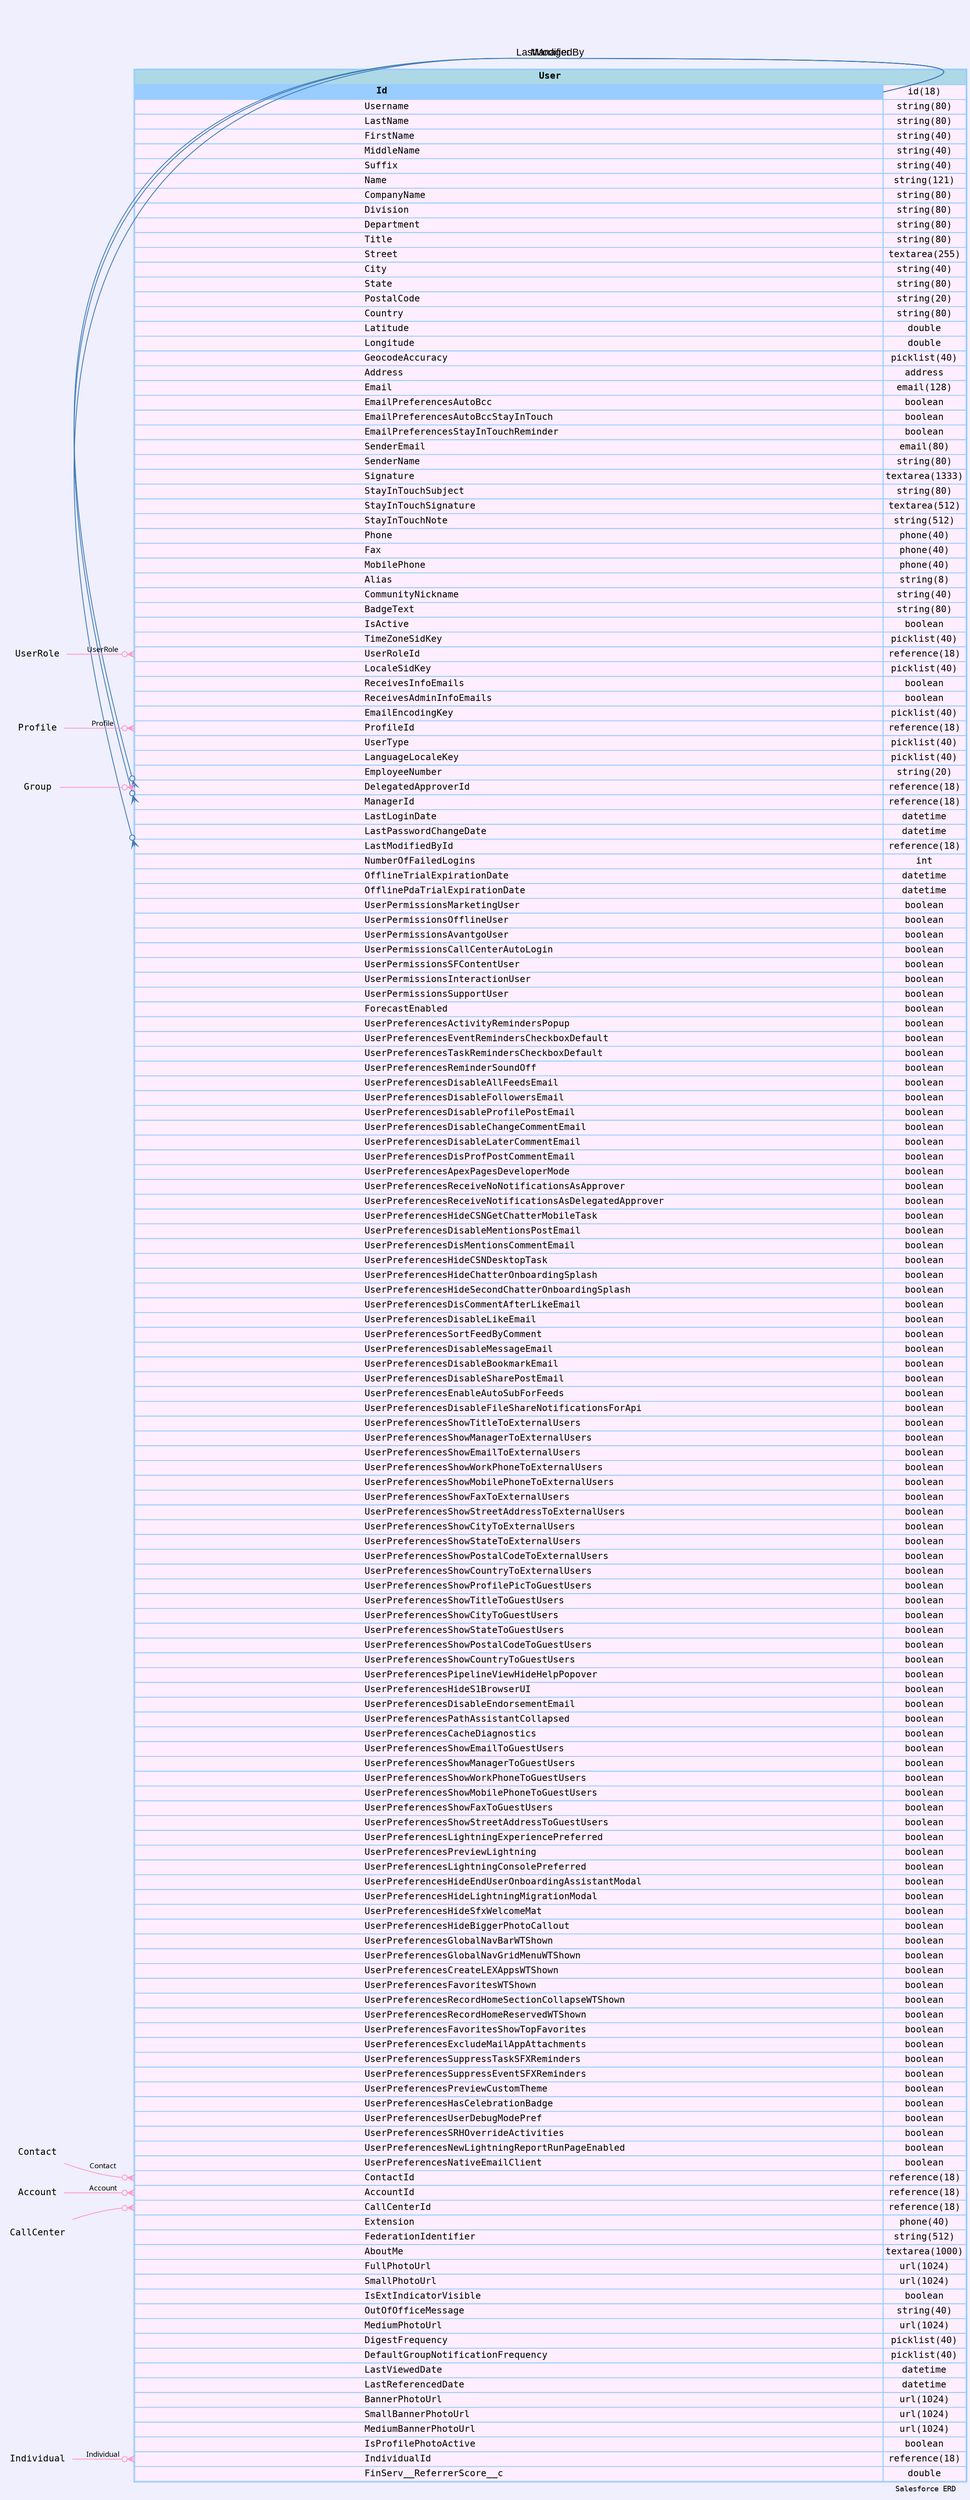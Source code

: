 
        digraph "Salesforce+ ERD" {  
            graph [  
              rankdir="RL"  
              bgcolor="#efeffd"  
              label="Salesforce ERD "  
              labeljust="r"  
              nodesep="0.18"  
              ranksep="0.46"        
              fontname="Courier"  
              fontsize="9"  
            ];  
            node [  
              fontname="Courier"  
              fontsize="11"  
              shape="plaintext"  
              color="#99ccff"  
            ];  
            edge [ arrowsize="0.8"   ];
        
            User [shape=none, margin=0, label=<
                <table border="1" cellborder="1" cellspacing="0" bgcolor="#ffeeff" >   
                  <tr><td colspan="3" bgcolor="lightblue"><b>User</b></td></tr>
             <tr>
                                        <td  bgcolor="#99ccff" port="Id" align="left">
                                           <b>Id</b>
                                        </td><td>id(18)</td></tr> <tr>
                                         <td port="Username" align="left">
                                         Username
                                       </td><td>string(80)</td></tr> <tr>
                                         <td port="LastName" align="left">
                                         LastName
                                       </td><td>string(80)</td></tr> <tr>
                                         <td port="FirstName" align="left">
                                         FirstName
                                       </td><td>string(40)</td></tr> <tr>
                                         <td port="MiddleName" align="left">
                                         MiddleName
                                       </td><td>string(40)</td></tr> <tr>
                                         <td port="Suffix" align="left">
                                         Suffix
                                       </td><td>string(40)</td></tr> <tr>
                                         <td port="Name" align="left">
                                         Name
                                       </td><td>string(121)</td></tr> <tr>
                                         <td port="CompanyName" align="left">
                                         CompanyName
                                       </td><td>string(80)</td></tr> <tr>
                                         <td port="Division" align="left">
                                         Division
                                       </td><td>string(80)</td></tr> <tr>
                                         <td port="Department" align="left">
                                         Department
                                       </td><td>string(80)</td></tr> <tr>
                                         <td port="Title" align="left">
                                         Title
                                       </td><td>string(80)</td></tr> <tr>
                                         <td port="Street" align="left">
                                         Street
                                       </td><td>textarea(255)</td></tr> <tr>
                                         <td port="City" align="left">
                                         City
                                       </td><td>string(40)</td></tr> <tr>
                                         <td port="State" align="left">
                                         State
                                       </td><td>string(80)</td></tr> <tr>
                                         <td port="PostalCode" align="left">
                                         PostalCode
                                       </td><td>string(20)</td></tr> <tr>
                                         <td port="Country" align="left">
                                         Country
                                       </td><td>string(80)</td></tr> <tr>
                                         <td port="Latitude" align="left">
                                         Latitude
                                       </td><td>double</td></tr> <tr>
                                         <td port="Longitude" align="left">
                                         Longitude
                                       </td><td>double</td></tr> <tr>
                                         <td port="GeocodeAccuracy" align="left">
                                         GeocodeAccuracy
                                       </td><td>picklist(40)</td></tr> <tr>
                                         <td port="Address" align="left">
                                         Address
                                       </td><td>address</td></tr> <tr>
                                         <td port="Email" align="left">
                                         Email
                                       </td><td>email(128)</td></tr> <tr>
                                         <td port="EmailPreferencesAutoBcc" align="left">
                                         EmailPreferencesAutoBcc
                                       </td><td>boolean</td></tr> <tr>
                                         <td port="EmailPreferencesAutoBccStayInTouch" align="left">
                                         EmailPreferencesAutoBccStayInTouch
                                       </td><td>boolean</td></tr> <tr>
                                         <td port="EmailPreferencesStayInTouchReminder" align="left">
                                         EmailPreferencesStayInTouchReminder
                                       </td><td>boolean</td></tr> <tr>
                                         <td port="SenderEmail" align="left">
                                         SenderEmail
                                       </td><td>email(80)</td></tr> <tr>
                                         <td port="SenderName" align="left">
                                         SenderName
                                       </td><td>string(80)</td></tr> <tr>
                                         <td port="Signature" align="left">
                                         Signature
                                       </td><td>textarea(1333)</td></tr> <tr>
                                         <td port="StayInTouchSubject" align="left">
                                         StayInTouchSubject
                                       </td><td>string(80)</td></tr> <tr>
                                         <td port="StayInTouchSignature" align="left">
                                         StayInTouchSignature
                                       </td><td>textarea(512)</td></tr> <tr>
                                         <td port="StayInTouchNote" align="left">
                                         StayInTouchNote
                                       </td><td>string(512)</td></tr> <tr>
                                         <td port="Phone" align="left">
                                         Phone
                                       </td><td>phone(40)</td></tr> <tr>
                                         <td port="Fax" align="left">
                                         Fax
                                       </td><td>phone(40)</td></tr> <tr>
                                         <td port="MobilePhone" align="left">
                                         MobilePhone
                                       </td><td>phone(40)</td></tr> <tr>
                                         <td port="Alias" align="left">
                                         Alias
                                       </td><td>string(8)</td></tr> <tr>
                                         <td port="CommunityNickname" align="left">
                                         CommunityNickname
                                       </td><td>string(40)</td></tr> <tr>
                                         <td port="BadgeText" align="left">
                                         BadgeText
                                       </td><td>string(80)</td></tr> <tr>
                                         <td port="IsActive" align="left">
                                         IsActive
                                       </td><td>boolean</td></tr> <tr>
                                         <td port="TimeZoneSidKey" align="left">
                                         TimeZoneSidKey
                                       </td><td>picklist(40)</td></tr> <tr>
                                         <td port="UserRoleId" align="left">
                                         UserRoleId
                                       </td><td>reference(18)</td></tr> <tr>
                                         <td port="LocaleSidKey" align="left">
                                         LocaleSidKey
                                       </td><td>picklist(40)</td></tr> <tr>
                                         <td port="ReceivesInfoEmails" align="left">
                                         ReceivesInfoEmails
                                       </td><td>boolean</td></tr> <tr>
                                         <td port="ReceivesAdminInfoEmails" align="left">
                                         ReceivesAdminInfoEmails
                                       </td><td>boolean</td></tr> <tr>
                                         <td port="EmailEncodingKey" align="left">
                                         EmailEncodingKey
                                       </td><td>picklist(40)</td></tr> <tr>
                                         <td port="ProfileId" align="left">
                                         ProfileId
                                       </td><td>reference(18)</td></tr> <tr>
                                         <td port="UserType" align="left">
                                         UserType
                                       </td><td>picklist(40)</td></tr> <tr>
                                         <td port="LanguageLocaleKey" align="left">
                                         LanguageLocaleKey
                                       </td><td>picklist(40)</td></tr> <tr>
                                         <td port="EmployeeNumber" align="left">
                                         EmployeeNumber
                                       </td><td>string(20)</td></tr> <tr>
                                         <td port="DelegatedApproverId" align="left">
                                         DelegatedApproverId
                                       </td><td>reference(18)</td></tr> <tr>
                                         <td port="ManagerId" align="left">
                                         ManagerId
                                       </td><td>reference(18)</td></tr> <tr>
                                         <td port="LastLoginDate" align="left">
                                         LastLoginDate
                                       </td><td>datetime</td></tr> <tr>
                                         <td port="LastPasswordChangeDate" align="left">
                                         LastPasswordChangeDate
                                       </td><td>datetime</td></tr> <tr>
                                         <td port="LastModifiedById" align="left">
                                         LastModifiedById
                                       </td><td>reference(18)</td></tr> <tr>
                                         <td port="NumberOfFailedLogins" align="left">
                                         NumberOfFailedLogins
                                       </td><td>int</td></tr> <tr>
                                         <td port="OfflineTrialExpirationDate" align="left">
                                         OfflineTrialExpirationDate
                                       </td><td>datetime</td></tr> <tr>
                                         <td port="OfflinePdaTrialExpirationDate" align="left">
                                         OfflinePdaTrialExpirationDate
                                       </td><td>datetime</td></tr> <tr>
                                         <td port="UserPermissionsMarketingUser" align="left">
                                         UserPermissionsMarketingUser
                                       </td><td>boolean</td></tr> <tr>
                                         <td port="UserPermissionsOfflineUser" align="left">
                                         UserPermissionsOfflineUser
                                       </td><td>boolean</td></tr> <tr>
                                         <td port="UserPermissionsAvantgoUser" align="left">
                                         UserPermissionsAvantgoUser
                                       </td><td>boolean</td></tr> <tr>
                                         <td port="UserPermissionsCallCenterAutoLogin" align="left">
                                         UserPermissionsCallCenterAutoLogin
                                       </td><td>boolean</td></tr> <tr>
                                         <td port="UserPermissionsSFContentUser" align="left">
                                         UserPermissionsSFContentUser
                                       </td><td>boolean</td></tr> <tr>
                                         <td port="UserPermissionsInteractionUser" align="left">
                                         UserPermissionsInteractionUser
                                       </td><td>boolean</td></tr> <tr>
                                         <td port="UserPermissionsSupportUser" align="left">
                                         UserPermissionsSupportUser
                                       </td><td>boolean</td></tr> <tr>
                                         <td port="ForecastEnabled" align="left">
                                         ForecastEnabled
                                       </td><td>boolean</td></tr> <tr>
                                         <td port="UserPreferencesActivityRemindersPopup" align="left">
                                         UserPreferencesActivityRemindersPopup
                                       </td><td>boolean</td></tr> <tr>
                                         <td port="UserPreferencesEventRemindersCheckboxDefault" align="left">
                                         UserPreferencesEventRemindersCheckboxDefault
                                       </td><td>boolean</td></tr> <tr>
                                         <td port="UserPreferencesTaskRemindersCheckboxDefault" align="left">
                                         UserPreferencesTaskRemindersCheckboxDefault
                                       </td><td>boolean</td></tr> <tr>
                                         <td port="UserPreferencesReminderSoundOff" align="left">
                                         UserPreferencesReminderSoundOff
                                       </td><td>boolean</td></tr> <tr>
                                         <td port="UserPreferencesDisableAllFeedsEmail" align="left">
                                         UserPreferencesDisableAllFeedsEmail
                                       </td><td>boolean</td></tr> <tr>
                                         <td port="UserPreferencesDisableFollowersEmail" align="left">
                                         UserPreferencesDisableFollowersEmail
                                       </td><td>boolean</td></tr> <tr>
                                         <td port="UserPreferencesDisableProfilePostEmail" align="left">
                                         UserPreferencesDisableProfilePostEmail
                                       </td><td>boolean</td></tr> <tr>
                                         <td port="UserPreferencesDisableChangeCommentEmail" align="left">
                                         UserPreferencesDisableChangeCommentEmail
                                       </td><td>boolean</td></tr> <tr>
                                         <td port="UserPreferencesDisableLaterCommentEmail" align="left">
                                         UserPreferencesDisableLaterCommentEmail
                                       </td><td>boolean</td></tr> <tr>
                                         <td port="UserPreferencesDisProfPostCommentEmail" align="left">
                                         UserPreferencesDisProfPostCommentEmail
                                       </td><td>boolean</td></tr> <tr>
                                         <td port="UserPreferencesApexPagesDeveloperMode" align="left">
                                         UserPreferencesApexPagesDeveloperMode
                                       </td><td>boolean</td></tr> <tr>
                                         <td port="UserPreferencesReceiveNoNotificationsAsApprover" align="left">
                                         UserPreferencesReceiveNoNotificationsAsApprover
                                       </td><td>boolean</td></tr> <tr>
                                         <td port="UserPreferencesReceiveNotificationsAsDelegatedApprover" align="left">
                                         UserPreferencesReceiveNotificationsAsDelegatedApprover
                                       </td><td>boolean</td></tr> <tr>
                                         <td port="UserPreferencesHideCSNGetChatterMobileTask" align="left">
                                         UserPreferencesHideCSNGetChatterMobileTask
                                       </td><td>boolean</td></tr> <tr>
                                         <td port="UserPreferencesDisableMentionsPostEmail" align="left">
                                         UserPreferencesDisableMentionsPostEmail
                                       </td><td>boolean</td></tr> <tr>
                                         <td port="UserPreferencesDisMentionsCommentEmail" align="left">
                                         UserPreferencesDisMentionsCommentEmail
                                       </td><td>boolean</td></tr> <tr>
                                         <td port="UserPreferencesHideCSNDesktopTask" align="left">
                                         UserPreferencesHideCSNDesktopTask
                                       </td><td>boolean</td></tr> <tr>
                                         <td port="UserPreferencesHideChatterOnboardingSplash" align="left">
                                         UserPreferencesHideChatterOnboardingSplash
                                       </td><td>boolean</td></tr> <tr>
                                         <td port="UserPreferencesHideSecondChatterOnboardingSplash" align="left">
                                         UserPreferencesHideSecondChatterOnboardingSplash
                                       </td><td>boolean</td></tr> <tr>
                                         <td port="UserPreferencesDisCommentAfterLikeEmail" align="left">
                                         UserPreferencesDisCommentAfterLikeEmail
                                       </td><td>boolean</td></tr> <tr>
                                         <td port="UserPreferencesDisableLikeEmail" align="left">
                                         UserPreferencesDisableLikeEmail
                                       </td><td>boolean</td></tr> <tr>
                                         <td port="UserPreferencesSortFeedByComment" align="left">
                                         UserPreferencesSortFeedByComment
                                       </td><td>boolean</td></tr> <tr>
                                         <td port="UserPreferencesDisableMessageEmail" align="left">
                                         UserPreferencesDisableMessageEmail
                                       </td><td>boolean</td></tr> <tr>
                                         <td port="UserPreferencesDisableBookmarkEmail" align="left">
                                         UserPreferencesDisableBookmarkEmail
                                       </td><td>boolean</td></tr> <tr>
                                         <td port="UserPreferencesDisableSharePostEmail" align="left">
                                         UserPreferencesDisableSharePostEmail
                                       </td><td>boolean</td></tr> <tr>
                                         <td port="UserPreferencesEnableAutoSubForFeeds" align="left">
                                         UserPreferencesEnableAutoSubForFeeds
                                       </td><td>boolean</td></tr> <tr>
                                         <td port="UserPreferencesDisableFileShareNotificationsForApi" align="left">
                                         UserPreferencesDisableFileShareNotificationsForApi
                                       </td><td>boolean</td></tr> <tr>
                                         <td port="UserPreferencesShowTitleToExternalUsers" align="left">
                                         UserPreferencesShowTitleToExternalUsers
                                       </td><td>boolean</td></tr> <tr>
                                         <td port="UserPreferencesShowManagerToExternalUsers" align="left">
                                         UserPreferencesShowManagerToExternalUsers
                                       </td><td>boolean</td></tr> <tr>
                                         <td port="UserPreferencesShowEmailToExternalUsers" align="left">
                                         UserPreferencesShowEmailToExternalUsers
                                       </td><td>boolean</td></tr> <tr>
                                         <td port="UserPreferencesShowWorkPhoneToExternalUsers" align="left">
                                         UserPreferencesShowWorkPhoneToExternalUsers
                                       </td><td>boolean</td></tr> <tr>
                                         <td port="UserPreferencesShowMobilePhoneToExternalUsers" align="left">
                                         UserPreferencesShowMobilePhoneToExternalUsers
                                       </td><td>boolean</td></tr> <tr>
                                         <td port="UserPreferencesShowFaxToExternalUsers" align="left">
                                         UserPreferencesShowFaxToExternalUsers
                                       </td><td>boolean</td></tr> <tr>
                                         <td port="UserPreferencesShowStreetAddressToExternalUsers" align="left">
                                         UserPreferencesShowStreetAddressToExternalUsers
                                       </td><td>boolean</td></tr> <tr>
                                         <td port="UserPreferencesShowCityToExternalUsers" align="left">
                                         UserPreferencesShowCityToExternalUsers
                                       </td><td>boolean</td></tr> <tr>
                                         <td port="UserPreferencesShowStateToExternalUsers" align="left">
                                         UserPreferencesShowStateToExternalUsers
                                       </td><td>boolean</td></tr> <tr>
                                         <td port="UserPreferencesShowPostalCodeToExternalUsers" align="left">
                                         UserPreferencesShowPostalCodeToExternalUsers
                                       </td><td>boolean</td></tr> <tr>
                                         <td port="UserPreferencesShowCountryToExternalUsers" align="left">
                                         UserPreferencesShowCountryToExternalUsers
                                       </td><td>boolean</td></tr> <tr>
                                         <td port="UserPreferencesShowProfilePicToGuestUsers" align="left">
                                         UserPreferencesShowProfilePicToGuestUsers
                                       </td><td>boolean</td></tr> <tr>
                                         <td port="UserPreferencesShowTitleToGuestUsers" align="left">
                                         UserPreferencesShowTitleToGuestUsers
                                       </td><td>boolean</td></tr> <tr>
                                         <td port="UserPreferencesShowCityToGuestUsers" align="left">
                                         UserPreferencesShowCityToGuestUsers
                                       </td><td>boolean</td></tr> <tr>
                                         <td port="UserPreferencesShowStateToGuestUsers" align="left">
                                         UserPreferencesShowStateToGuestUsers
                                       </td><td>boolean</td></tr> <tr>
                                         <td port="UserPreferencesShowPostalCodeToGuestUsers" align="left">
                                         UserPreferencesShowPostalCodeToGuestUsers
                                       </td><td>boolean</td></tr> <tr>
                                         <td port="UserPreferencesShowCountryToGuestUsers" align="left">
                                         UserPreferencesShowCountryToGuestUsers
                                       </td><td>boolean</td></tr> <tr>
                                         <td port="UserPreferencesPipelineViewHideHelpPopover" align="left">
                                         UserPreferencesPipelineViewHideHelpPopover
                                       </td><td>boolean</td></tr> <tr>
                                         <td port="UserPreferencesHideS1BrowserUI" align="left">
                                         UserPreferencesHideS1BrowserUI
                                       </td><td>boolean</td></tr> <tr>
                                         <td port="UserPreferencesDisableEndorsementEmail" align="left">
                                         UserPreferencesDisableEndorsementEmail
                                       </td><td>boolean</td></tr> <tr>
                                         <td port="UserPreferencesPathAssistantCollapsed" align="left">
                                         UserPreferencesPathAssistantCollapsed
                                       </td><td>boolean</td></tr> <tr>
                                         <td port="UserPreferencesCacheDiagnostics" align="left">
                                         UserPreferencesCacheDiagnostics
                                       </td><td>boolean</td></tr> <tr>
                                         <td port="UserPreferencesShowEmailToGuestUsers" align="left">
                                         UserPreferencesShowEmailToGuestUsers
                                       </td><td>boolean</td></tr> <tr>
                                         <td port="UserPreferencesShowManagerToGuestUsers" align="left">
                                         UserPreferencesShowManagerToGuestUsers
                                       </td><td>boolean</td></tr> <tr>
                                         <td port="UserPreferencesShowWorkPhoneToGuestUsers" align="left">
                                         UserPreferencesShowWorkPhoneToGuestUsers
                                       </td><td>boolean</td></tr> <tr>
                                         <td port="UserPreferencesShowMobilePhoneToGuestUsers" align="left">
                                         UserPreferencesShowMobilePhoneToGuestUsers
                                       </td><td>boolean</td></tr> <tr>
                                         <td port="UserPreferencesShowFaxToGuestUsers" align="left">
                                         UserPreferencesShowFaxToGuestUsers
                                       </td><td>boolean</td></tr> <tr>
                                         <td port="UserPreferencesShowStreetAddressToGuestUsers" align="left">
                                         UserPreferencesShowStreetAddressToGuestUsers
                                       </td><td>boolean</td></tr> <tr>
                                         <td port="UserPreferencesLightningExperiencePreferred" align="left">
                                         UserPreferencesLightningExperiencePreferred
                                       </td><td>boolean</td></tr> <tr>
                                         <td port="UserPreferencesPreviewLightning" align="left">
                                         UserPreferencesPreviewLightning
                                       </td><td>boolean</td></tr> <tr>
                                         <td port="UserPreferencesLightningConsolePreferred" align="left">
                                         UserPreferencesLightningConsolePreferred
                                       </td><td>boolean</td></tr> <tr>
                                         <td port="UserPreferencesHideEndUserOnboardingAssistantModal" align="left">
                                         UserPreferencesHideEndUserOnboardingAssistantModal
                                       </td><td>boolean</td></tr> <tr>
                                         <td port="UserPreferencesHideLightningMigrationModal" align="left">
                                         UserPreferencesHideLightningMigrationModal
                                       </td><td>boolean</td></tr> <tr>
                                         <td port="UserPreferencesHideSfxWelcomeMat" align="left">
                                         UserPreferencesHideSfxWelcomeMat
                                       </td><td>boolean</td></tr> <tr>
                                         <td port="UserPreferencesHideBiggerPhotoCallout" align="left">
                                         UserPreferencesHideBiggerPhotoCallout
                                       </td><td>boolean</td></tr> <tr>
                                         <td port="UserPreferencesGlobalNavBarWTShown" align="left">
                                         UserPreferencesGlobalNavBarWTShown
                                       </td><td>boolean</td></tr> <tr>
                                         <td port="UserPreferencesGlobalNavGridMenuWTShown" align="left">
                                         UserPreferencesGlobalNavGridMenuWTShown
                                       </td><td>boolean</td></tr> <tr>
                                         <td port="UserPreferencesCreateLEXAppsWTShown" align="left">
                                         UserPreferencesCreateLEXAppsWTShown
                                       </td><td>boolean</td></tr> <tr>
                                         <td port="UserPreferencesFavoritesWTShown" align="left">
                                         UserPreferencesFavoritesWTShown
                                       </td><td>boolean</td></tr> <tr>
                                         <td port="UserPreferencesRecordHomeSectionCollapseWTShown" align="left">
                                         UserPreferencesRecordHomeSectionCollapseWTShown
                                       </td><td>boolean</td></tr> <tr>
                                         <td port="UserPreferencesRecordHomeReservedWTShown" align="left">
                                         UserPreferencesRecordHomeReservedWTShown
                                       </td><td>boolean</td></tr> <tr>
                                         <td port="UserPreferencesFavoritesShowTopFavorites" align="left">
                                         UserPreferencesFavoritesShowTopFavorites
                                       </td><td>boolean</td></tr> <tr>
                                         <td port="UserPreferencesExcludeMailAppAttachments" align="left">
                                         UserPreferencesExcludeMailAppAttachments
                                       </td><td>boolean</td></tr> <tr>
                                         <td port="UserPreferencesSuppressTaskSFXReminders" align="left">
                                         UserPreferencesSuppressTaskSFXReminders
                                       </td><td>boolean</td></tr> <tr>
                                         <td port="UserPreferencesSuppressEventSFXReminders" align="left">
                                         UserPreferencesSuppressEventSFXReminders
                                       </td><td>boolean</td></tr> <tr>
                                         <td port="UserPreferencesPreviewCustomTheme" align="left">
                                         UserPreferencesPreviewCustomTheme
                                       </td><td>boolean</td></tr> <tr>
                                         <td port="UserPreferencesHasCelebrationBadge" align="left">
                                         UserPreferencesHasCelebrationBadge
                                       </td><td>boolean</td></tr> <tr>
                                         <td port="UserPreferencesUserDebugModePref" align="left">
                                         UserPreferencesUserDebugModePref
                                       </td><td>boolean</td></tr> <tr>
                                         <td port="UserPreferencesSRHOverrideActivities" align="left">
                                         UserPreferencesSRHOverrideActivities
                                       </td><td>boolean</td></tr> <tr>
                                         <td port="UserPreferencesNewLightningReportRunPageEnabled" align="left">
                                         UserPreferencesNewLightningReportRunPageEnabled
                                       </td><td>boolean</td></tr> <tr>
                                         <td port="UserPreferencesNativeEmailClient" align="left">
                                         UserPreferencesNativeEmailClient
                                       </td><td>boolean</td></tr> <tr>
                                         <td port="ContactId" align="left">
                                         ContactId
                                       </td><td>reference(18)</td></tr> <tr>
                                         <td port="AccountId" align="left">
                                         AccountId
                                       </td><td>reference(18)</td></tr> <tr>
                                         <td port="CallCenterId" align="left">
                                         CallCenterId
                                       </td><td>reference(18)</td></tr> <tr>
                                         <td port="Extension" align="left">
                                         Extension
                                       </td><td>phone(40)</td></tr> <tr>
                                         <td port="FederationIdentifier" align="left">
                                         FederationIdentifier
                                       </td><td>string(512)</td></tr> <tr>
                                         <td port="AboutMe" align="left">
                                         AboutMe
                                       </td><td>textarea(1000)</td></tr> <tr>
                                         <td port="FullPhotoUrl" align="left">
                                         FullPhotoUrl
                                       </td><td>url(1024)</td></tr> <tr>
                                         <td port="SmallPhotoUrl" align="left">
                                         SmallPhotoUrl
                                       </td><td>url(1024)</td></tr> <tr>
                                         <td port="IsExtIndicatorVisible" align="left">
                                         IsExtIndicatorVisible
                                       </td><td>boolean</td></tr> <tr>
                                         <td port="OutOfOfficeMessage" align="left">
                                         OutOfOfficeMessage
                                       </td><td>string(40)</td></tr> <tr>
                                         <td port="MediumPhotoUrl" align="left">
                                         MediumPhotoUrl
                                       </td><td>url(1024)</td></tr> <tr>
                                         <td port="DigestFrequency" align="left">
                                         DigestFrequency
                                       </td><td>picklist(40)</td></tr> <tr>
                                         <td port="DefaultGroupNotificationFrequency" align="left">
                                         DefaultGroupNotificationFrequency
                                       </td><td>picklist(40)</td></tr> <tr>
                                         <td port="LastViewedDate" align="left">
                                         LastViewedDate
                                       </td><td>datetime</td></tr> <tr>
                                         <td port="LastReferencedDate" align="left">
                                         LastReferencedDate
                                       </td><td>datetime</td></tr> <tr>
                                         <td port="BannerPhotoUrl" align="left">
                                         BannerPhotoUrl
                                       </td><td>url(1024)</td></tr> <tr>
                                         <td port="SmallBannerPhotoUrl" align="left">
                                         SmallBannerPhotoUrl
                                       </td><td>url(1024)</td></tr> <tr>
                                         <td port="MediumBannerPhotoUrl" align="left">
                                         MediumBannerPhotoUrl
                                       </td><td>url(1024)</td></tr> <tr>
                                         <td port="IsProfilePhotoActive" align="left">
                                         IsProfilePhotoActive
                                       </td><td>boolean</td></tr> <tr>
                                         <td port="IndividualId" align="left">
                                         IndividualId
                                       </td><td>reference(18)</td></tr> <tr>
                                         <td port="FinServ__ReferrerScore__c" align="left">
                                         FinServ__ReferrerScore__c
                                       </td><td>double</td></tr>            
                </table>
                >
                  URL="#"
                  tooltip=" User "
                ];
            
                            "User" : "UserRoleId": w -> 
                                  "UserRole" : "Id" 
                                           : e 
                                          [arrowhead=none 
                                           dir=back 
                                           arrowtail=crowodot 
                                           color="#ff99cc"
                                           label="UserRole"
                                           fontname="Monaco"
                                           fontsize="9"
                                          ];
                      
                            "User" : "ProfileId": w -> 
                                  "Profile" : "Id" 
                                           : e 
                                          [arrowhead=none 
                                           dir=back 
                                           arrowtail=crowodot 
                                           color="#ff99cc"
                                           label="Profile"
                                           fontname="Monaco"
                                           fontsize="9"
                                          ];
                      
                            "User" : "DelegatedApproverId": w -> 
                                  "Group" : "Id" 
                                           : e 
                                          [arrowhead=none 
                                           dir=back 
                                           arrowtail=crowodot 
                                           color="#ff99cc"
                                           label=""
                                           fontname="Monaco"
                                           fontsize="9"
                                          ];
                      
                            "User" : "DelegatedApproverId": w -> 
                                  "User" : "Id" 
                                           : e 
                                          [arrowhead=none 
                                           dir=back 
                                           arrowtail=crowodot 
                                           color="#3e7ab7"
                                           label=""
                                           fontname="Arial"
                                           fontsize="12"
                                          ];
                      
                            "User" : "ManagerId": w -> 
                                  "User" : "Id" 
                                           : e 
                                          [arrowhead=none 
                                           dir=back 
                                           arrowtail=crowodot 
                                           color="#3e7ab7"
                                           label="Manager"
                                           fontname="Arial"
                                           fontsize="12"
                                          ];
                      
                            "User" : "LastModifiedById": w -> 
                                  "User" : "Id" 
                                           : e 
                                          [arrowhead=none 
                                           dir=back 
                                           arrowtail=crowodot 
                                           color="#3e7ab7"
                                           label="LastModifiedBy"
                                           fontname="Arial"
                                           fontsize="12"
                                          ];
                      
                            "User" : "ContactId": w -> 
                                  "Contact" : "Id" 
                                           : e 
                                          [arrowhead=none 
                                           dir=back 
                                           arrowtail=crowodot 
                                           color="#ff99cc"
                                           label="Contact"
                                           fontname="Monaco"
                                           fontsize="9"
                                          ];
                      
                            "User" : "AccountId": w -> 
                                  "Account" : "Id" 
                                           : e 
                                          [arrowhead=none 
                                           dir=back 
                                           arrowtail=crowodot 
                                           color="#ff99cc"
                                           label="Account"
                                           fontname="Monaco"
                                           fontsize="9"
                                          ];
                      
                            "User" : "CallCenterId": w -> 
                                  "CallCenter" : "Id" 
                                           : e 
                                          [arrowhead=none 
                                           dir=back 
                                           arrowtail=crowodot 
                                           color="#ff99cc"
                                           label=""
                                           fontname="Monaco"
                                           fontsize="9"
                                          ];
                      
                            "User" : "IndividualId": w -> 
                                  "Individual" : "Id" 
                                           : e 
                                          [arrowhead=none 
                                           dir=back 
                                           arrowtail=crowodot 
                                           color="#ff99cc"
                                           label="Individual"
                                           fontname="Monaco"
                                           fontsize="9"
                                          ];
                      }